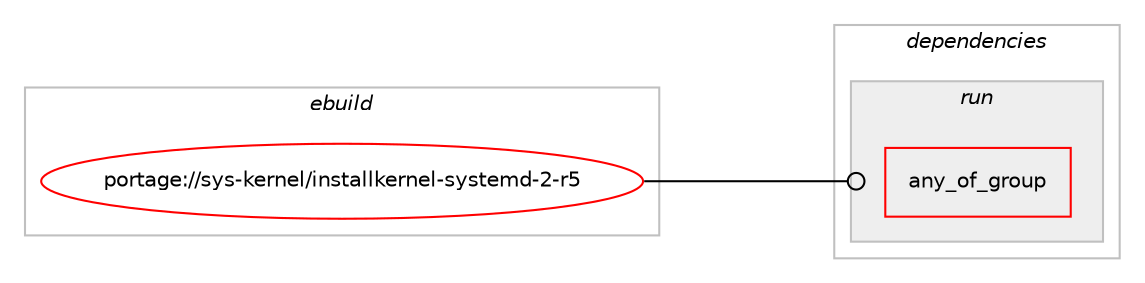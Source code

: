 digraph prolog {

# *************
# Graph options
# *************

newrank=true;
concentrate=true;
compound=true;
graph [rankdir=LR,fontname=Helvetica,fontsize=10,ranksep=1.5];#, ranksep=2.5, nodesep=0.2];
edge  [arrowhead=vee];
node  [fontname=Helvetica,fontsize=10];

# **********
# The ebuild
# **********

subgraph cluster_leftcol {
color=gray;
rank=same;
label=<<i>ebuild</i>>;
id [label="portage://sys-kernel/installkernel-systemd-2-r5", color=red, width=4, href="../sys-kernel/installkernel-systemd-2-r5.svg"];
}

# ****************
# The dependencies
# ****************

subgraph cluster_midcol {
color=gray;
label=<<i>dependencies</i>>;
subgraph cluster_compile {
fillcolor="#eeeeee";
style=filled;
label=<<i>compile</i>>;
}
subgraph cluster_compileandrun {
fillcolor="#eeeeee";
style=filled;
label=<<i>compile and run</i>>;
}
subgraph cluster_run {
fillcolor="#eeeeee";
style=filled;
label=<<i>run</i>>;
subgraph any4 {
dependency276 [label=<<TABLE BORDER="0" CELLBORDER="1" CELLSPACING="0" CELLPADDING="4"><TR><TD CELLPADDING="10">any_of_group</TD></TR></TABLE>>, shape=none, color=red];# *** BEGIN UNKNOWN DEPENDENCY TYPE (TODO) ***
# dependency276 -> package_dependency(portage://sys-kernel/installkernel-systemd-2-r5,run,no,sys-apps,systemd,none,[,,],[],[use(enable(kernel-install),negative)])
# *** END UNKNOWN DEPENDENCY TYPE (TODO) ***

# *** BEGIN UNKNOWN DEPENDENCY TYPE (TODO) ***
# dependency276 -> package_dependency(portage://sys-kernel/installkernel-systemd-2-r5,run,no,sys-apps,systemd-utils,none,[,,],[],[use(enable(kernel-install),negative)])
# *** END UNKNOWN DEPENDENCY TYPE (TODO) ***

}
id:e -> dependency276:w [weight=20,style="solid",arrowhead="odot"];
# *** BEGIN UNKNOWN DEPENDENCY TYPE (TODO) ***
# id -> package_dependency(portage://sys-kernel/installkernel-systemd-2-r5,run,weak,sys-kernel,installkernel-gentoo,none,[,,],[],[])
# *** END UNKNOWN DEPENDENCY TYPE (TODO) ***

}
}

# **************
# The candidates
# **************

subgraph cluster_choices {
rank=same;
color=gray;
label=<<i>candidates</i>>;

}

}
